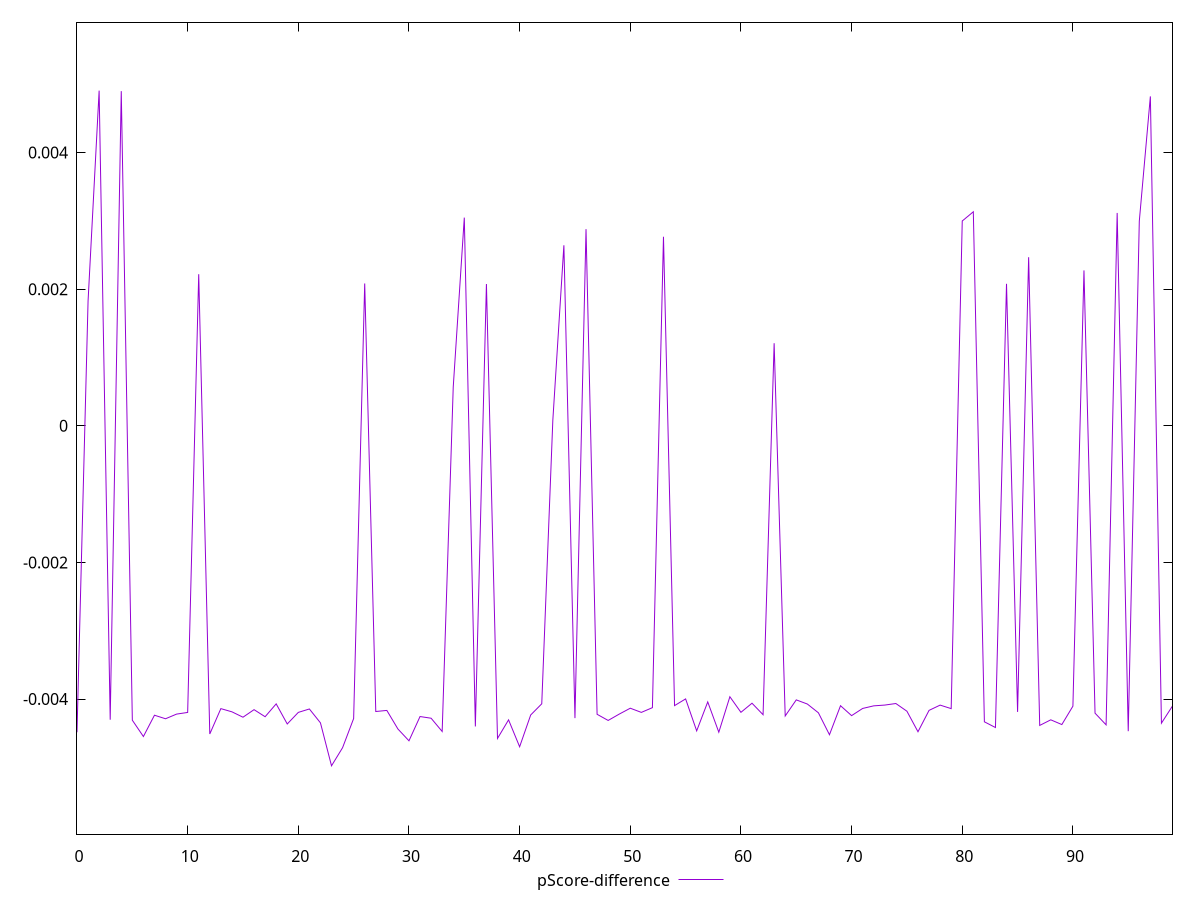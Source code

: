 reset

$pScoreDifference <<EOF
0 -0.004484692734096241
1 0.0018262063202207912
2 0.004905465003675613
3 -0.004301358100536223
4 0.004897855684425023
5 -0.00430849042029835
6 -0.00454742943533093
7 -0.004235640719375322
8 -0.004287430641838674
9 -0.004219227609469356
10 -0.004194967490223078
11 0.0022187580559709374
12 -0.004510368659538244
13 -0.004139202037242495
14 -0.004185983075809641
15 -0.004264727217783593
16 -0.004154351681236901
17 -0.004257758862511785
18 -0.004069486688400792
19 -0.004363815994580911
20 -0.004194221369829165
21 -0.004144286339601955
22 -0.004347312463483188
23 -0.004975996771030111
24 -0.004710949454947322
25 -0.004284188433734348
26 0.0020833703373090984
27 -0.004181347351446041
28 -0.00416551733123427
29 -0.004437078857334686
30 -0.004610068993907812
31 -0.004254934656913623
32 -0.004279696389250409
33 -0.004473431581060838
34 0.000565026584378403
35 0.003047151455981556
36 -0.004400313130002553
37 0.0020755720264957755
38 -0.004575564458507708
39 -0.004303675600487167
40 -0.004697146842058908
41 -0.004232091053542053
42 -0.004068535367902415
43 0.00007870816293120697
44 0.0026420188047204807
45 -0.004277994672100993
46 0.0028780024530890014
47 -0.0042220548102605004
48 -0.004312204114527374
49 -0.004219424989144294
50 -0.004133131667965806
51 -0.004194291986001519
52 -0.004124980803994149
53 0.0027668781000820264
54 -0.004095133194014888
55 -0.003997036905592166
56 -0.0044647742235025545
57 -0.00404084073866251
58 -0.004484331097132421
59 -0.0039651941813387825
60 -0.0041932773481916374
61 -0.0040599959987051015
62 -0.004228302678126017
63 0.0012083184994362561
64 -0.004246716084962188
65 -0.004011241696653012
66 -0.004071775645427378
67 -0.004200123205728712
68 -0.0045211698790550425
69 -0.00409623622756472
70 -0.004241775190332864
71 -0.00413648731598748
72 -0.004098534241069873
73 -0.004087117105197713
74 -0.00406438767846784
75 -0.004177197555906842
76 -0.0044776448529862956
77 -0.004164768282739484
78 -0.00408770052973606
79 -0.004139107801123143
80 0.002997748667519673
81 0.003132413095540354
82 -0.004332040091029832
83 -0.004415638868502825
84 0.002078299858282673
85 -0.004187109072533057
86 0.0024672413988040542
87 -0.004385138449488402
88 -0.0043030730541955275
89 -0.004372262760068635
90 -0.004103292483967458
91 0.002274328225183364
92 -0.0042055559472578
93 -0.004376616748883011
94 0.003115111845272023
95 -0.004469846035352942
96 0.0029952712412574245
97 0.004821071501543095
98 -0.0043522514916065624
99 -0.004100513255783644
EOF

set key outside below
set xrange [0:99]
set yrange [-0.005975996771030111:0.005905465003675613]
set trange [-0.005975996771030111:0.005905465003675613]
set terminal svg size 640, 500 enhanced background rgb 'white'
set output "report_00019_2021-02-10T18-14-37.922Z//speed-index/samples/pages+cached+noadtech+nomedia/pScore-difference/values.svg"

plot $pScoreDifference title "pScore-difference" with line

reset

